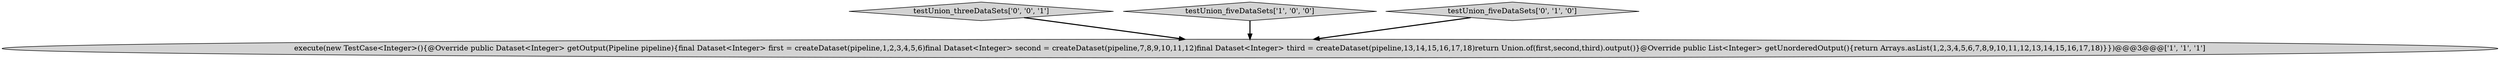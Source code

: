 digraph {
3 [style = filled, label = "testUnion_threeDataSets['0', '0', '1']", fillcolor = lightgray, shape = diamond image = "AAA0AAABBB3BBB"];
0 [style = filled, label = "execute(new TestCase<Integer>(){@Override public Dataset<Integer> getOutput(Pipeline pipeline){final Dataset<Integer> first = createDataset(pipeline,1,2,3,4,5,6)final Dataset<Integer> second = createDataset(pipeline,7,8,9,10,11,12)final Dataset<Integer> third = createDataset(pipeline,13,14,15,16,17,18)return Union.of(first,second,third).output()}@Override public List<Integer> getUnorderedOutput(){return Arrays.asList(1,2,3,4,5,6,7,8,9,10,11,12,13,14,15,16,17,18)}})@@@3@@@['1', '1', '1']", fillcolor = lightgray, shape = ellipse image = "AAA0AAABBB1BBB"];
1 [style = filled, label = "testUnion_fiveDataSets['1', '0', '0']", fillcolor = lightgray, shape = diamond image = "AAA0AAABBB1BBB"];
2 [style = filled, label = "testUnion_fiveDataSets['0', '1', '0']", fillcolor = lightgray, shape = diamond image = "AAA0AAABBB2BBB"];
2->0 [style = bold, label=""];
3->0 [style = bold, label=""];
1->0 [style = bold, label=""];
}
